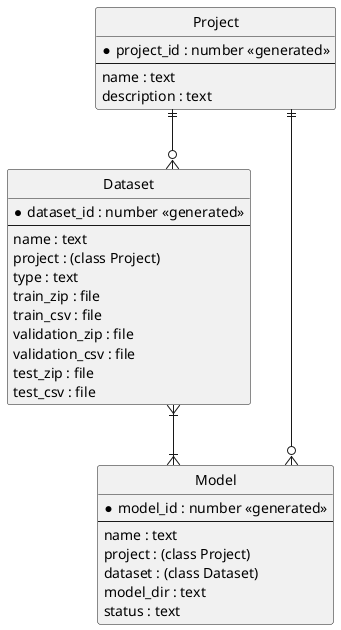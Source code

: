 @startuml
' hide the spot
hide circle

' avoid problems with angled crows feet
skinparam linetype ortho

entity "Project" as project {
  *project_id : number <<generated>>
  --
  name : text
  description : text
}

entity "Dataset" as dataset {
  *dataset_id : number <<generated>>
  --
  name : text
  project : (class Project)
  type : text
  train_zip : file
  train_csv : file
  validation_zip : file
  validation_csv : file
  test_zip : file
  test_csv : file
}

entity "Model" as model {
  *model_id : number <<generated>>
  --
  name : text
  project : (class Project)
  dataset : (class Dataset)
  model_dir : text
  status : text
}

project ||-d-o{ dataset
project ||-d-o{ model
dataset }|-d-|{ model
@enduml

